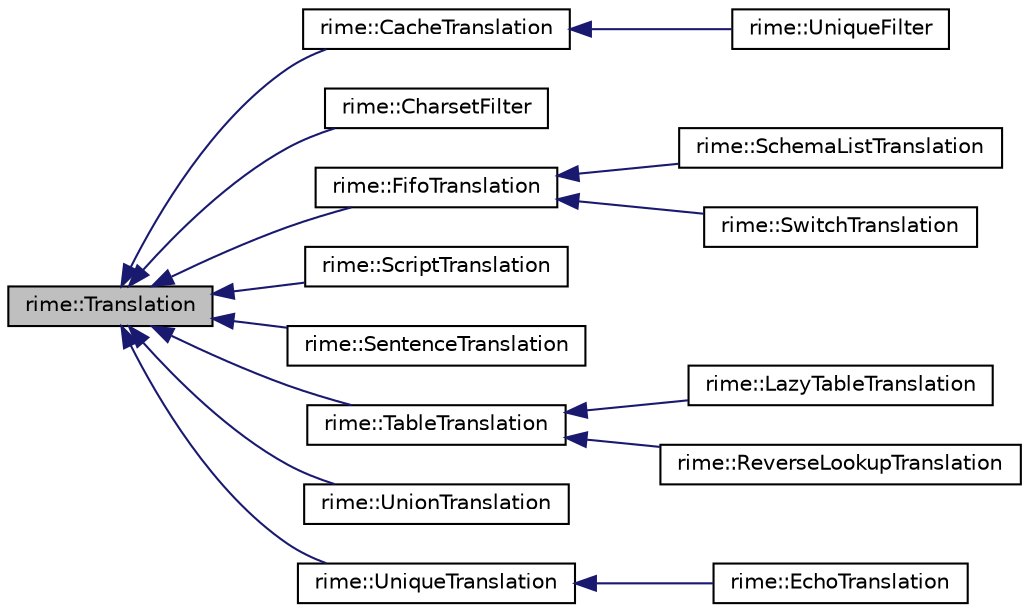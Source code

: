 digraph "rime::Translation"
{
  edge [fontname="Helvetica",fontsize="10",labelfontname="Helvetica",labelfontsize="10"];
  node [fontname="Helvetica",fontsize="10",shape=record];
  rankdir="LR";
  Node1 [label="rime::Translation",height=0.2,width=0.4,color="black", fillcolor="grey75", style="filled" fontcolor="black"];
  Node1 -> Node2 [dir="back",color="midnightblue",fontsize="10",style="solid",fontname="Helvetica"];
  Node2 [label="rime::CacheTranslation",height=0.2,width=0.4,color="black", fillcolor="white", style="filled",URL="$a00008.html"];
  Node2 -> Node3 [dir="back",color="midnightblue",fontsize="10",style="solid",fontname="Helvetica"];
  Node3 [label="rime::UniqueFilter",height=0.2,width=0.4,color="black", fillcolor="white", style="filled",URL="$a00231.html"];
  Node1 -> Node4 [dir="back",color="midnightblue",fontsize="10",style="solid",fontname="Helvetica"];
  Node4 [label="rime::CharsetFilter",height=0.2,width=0.4,color="black", fillcolor="white", style="filled",URL="$a00012.html"];
  Node1 -> Node5 [dir="back",color="midnightblue",fontsize="10",style="solid",fontname="Helvetica"];
  Node5 [label="rime::FifoTranslation",height=0.2,width=0.4,color="black", fillcolor="white", style="filled",URL="$a00072.html"];
  Node5 -> Node6 [dir="back",color="midnightblue",fontsize="10",style="solid",fontname="Helvetica"];
  Node6 [label="rime::SchemaListTranslation",height=0.2,width=0.4,color="black", fillcolor="white", style="filled",URL="$a00158.html"];
  Node5 -> Node7 [dir="back",color="midnightblue",fontsize="10",style="solid",fontname="Helvetica"];
  Node7 [label="rime::SwitchTranslation",height=0.2,width=0.4,color="black", fillcolor="white", style="filled",URL="$a00197.html"];
  Node1 -> Node8 [dir="back",color="midnightblue",fontsize="10",style="solid",fontname="Helvetica"];
  Node8 [label="rime::ScriptTranslation",height=0.2,width=0.4,color="black", fillcolor="white", style="filled",URL="$a00164.html"];
  Node1 -> Node9 [dir="back",color="midnightblue",fontsize="10",style="solid",fontname="Helvetica"];
  Node9 [label="rime::SentenceTranslation",height=0.2,width=0.4,color="black", fillcolor="white", style="filled",URL="$a00172.html"];
  Node1 -> Node10 [dir="back",color="midnightblue",fontsize="10",style="solid",fontname="Helvetica"];
  Node10 [label="rime::TableTranslation",height=0.2,width=0.4,color="black", fillcolor="white", style="filled",URL="$a00210.html"];
  Node10 -> Node11 [dir="back",color="midnightblue",fontsize="10",style="solid",fontname="Helvetica"];
  Node11 [label="rime::LazyTableTranslation",height=0.2,width=0.4,color="black", fillcolor="white", style="filled",URL="$a00088.html"];
  Node10 -> Node12 [dir="back",color="midnightblue",fontsize="10",style="solid",fontname="Helvetica"];
  Node12 [label="rime::ReverseLookupTranslation",height=0.2,width=0.4,color="black", fillcolor="white", style="filled",URL="$a00133.html"];
  Node1 -> Node13 [dir="back",color="midnightblue",fontsize="10",style="solid",fontname="Helvetica"];
  Node13 [label="rime::UnionTranslation",height=0.2,width=0.4,color="black", fillcolor="white", style="filled",URL="$a00230.html"];
  Node1 -> Node14 [dir="back",color="midnightblue",fontsize="10",style="solid",fontname="Helvetica"];
  Node14 [label="rime::UniqueTranslation",height=0.2,width=0.4,color="black", fillcolor="white", style="filled",URL="$a00232.html"];
  Node14 -> Node15 [dir="back",color="midnightblue",fontsize="10",style="solid",fontname="Helvetica"];
  Node15 [label="rime::EchoTranslation",height=0.2,width=0.4,color="black", fillcolor="white", style="filled",URL="$a00062.html"];
}
